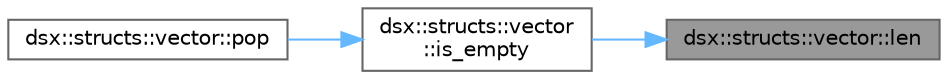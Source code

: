 digraph "dsx::structs::vector::len"
{
 // LATEX_PDF_SIZE
  bgcolor="transparent";
  edge [fontname=Helvetica,fontsize=10,labelfontname=Helvetica,labelfontsize=10];
  node [fontname=Helvetica,fontsize=10,shape=box,height=0.2,width=0.4];
  rankdir="RL";
  Node1 [label="dsx::structs::vector::len",height=0.2,width=0.4,color="gray40", fillcolor="grey60", style="filled", fontcolor="black",tooltip="Get the current number of elements in the vector."];
  Node1 -> Node2 [dir="back",color="steelblue1",style="solid"];
  Node2 [label="dsx::structs::vector\l::is_empty",height=0.2,width=0.4,color="grey40", fillcolor="white", style="filled",URL="$classdsx_1_1structs_1_1vector.html#a326cc2694be88ca78dfe7b6fd7e559df",tooltip="Check if the vector is empty."];
  Node2 -> Node3 [dir="back",color="steelblue1",style="solid"];
  Node3 [label="dsx::structs::vector::pop",height=0.2,width=0.4,color="grey40", fillcolor="white", style="filled",URL="$classdsx_1_1structs_1_1vector.html#a2a8f7c5710eaac9b06a7366e426bc126",tooltip="Removes and returns the last element of the vector."];
}
